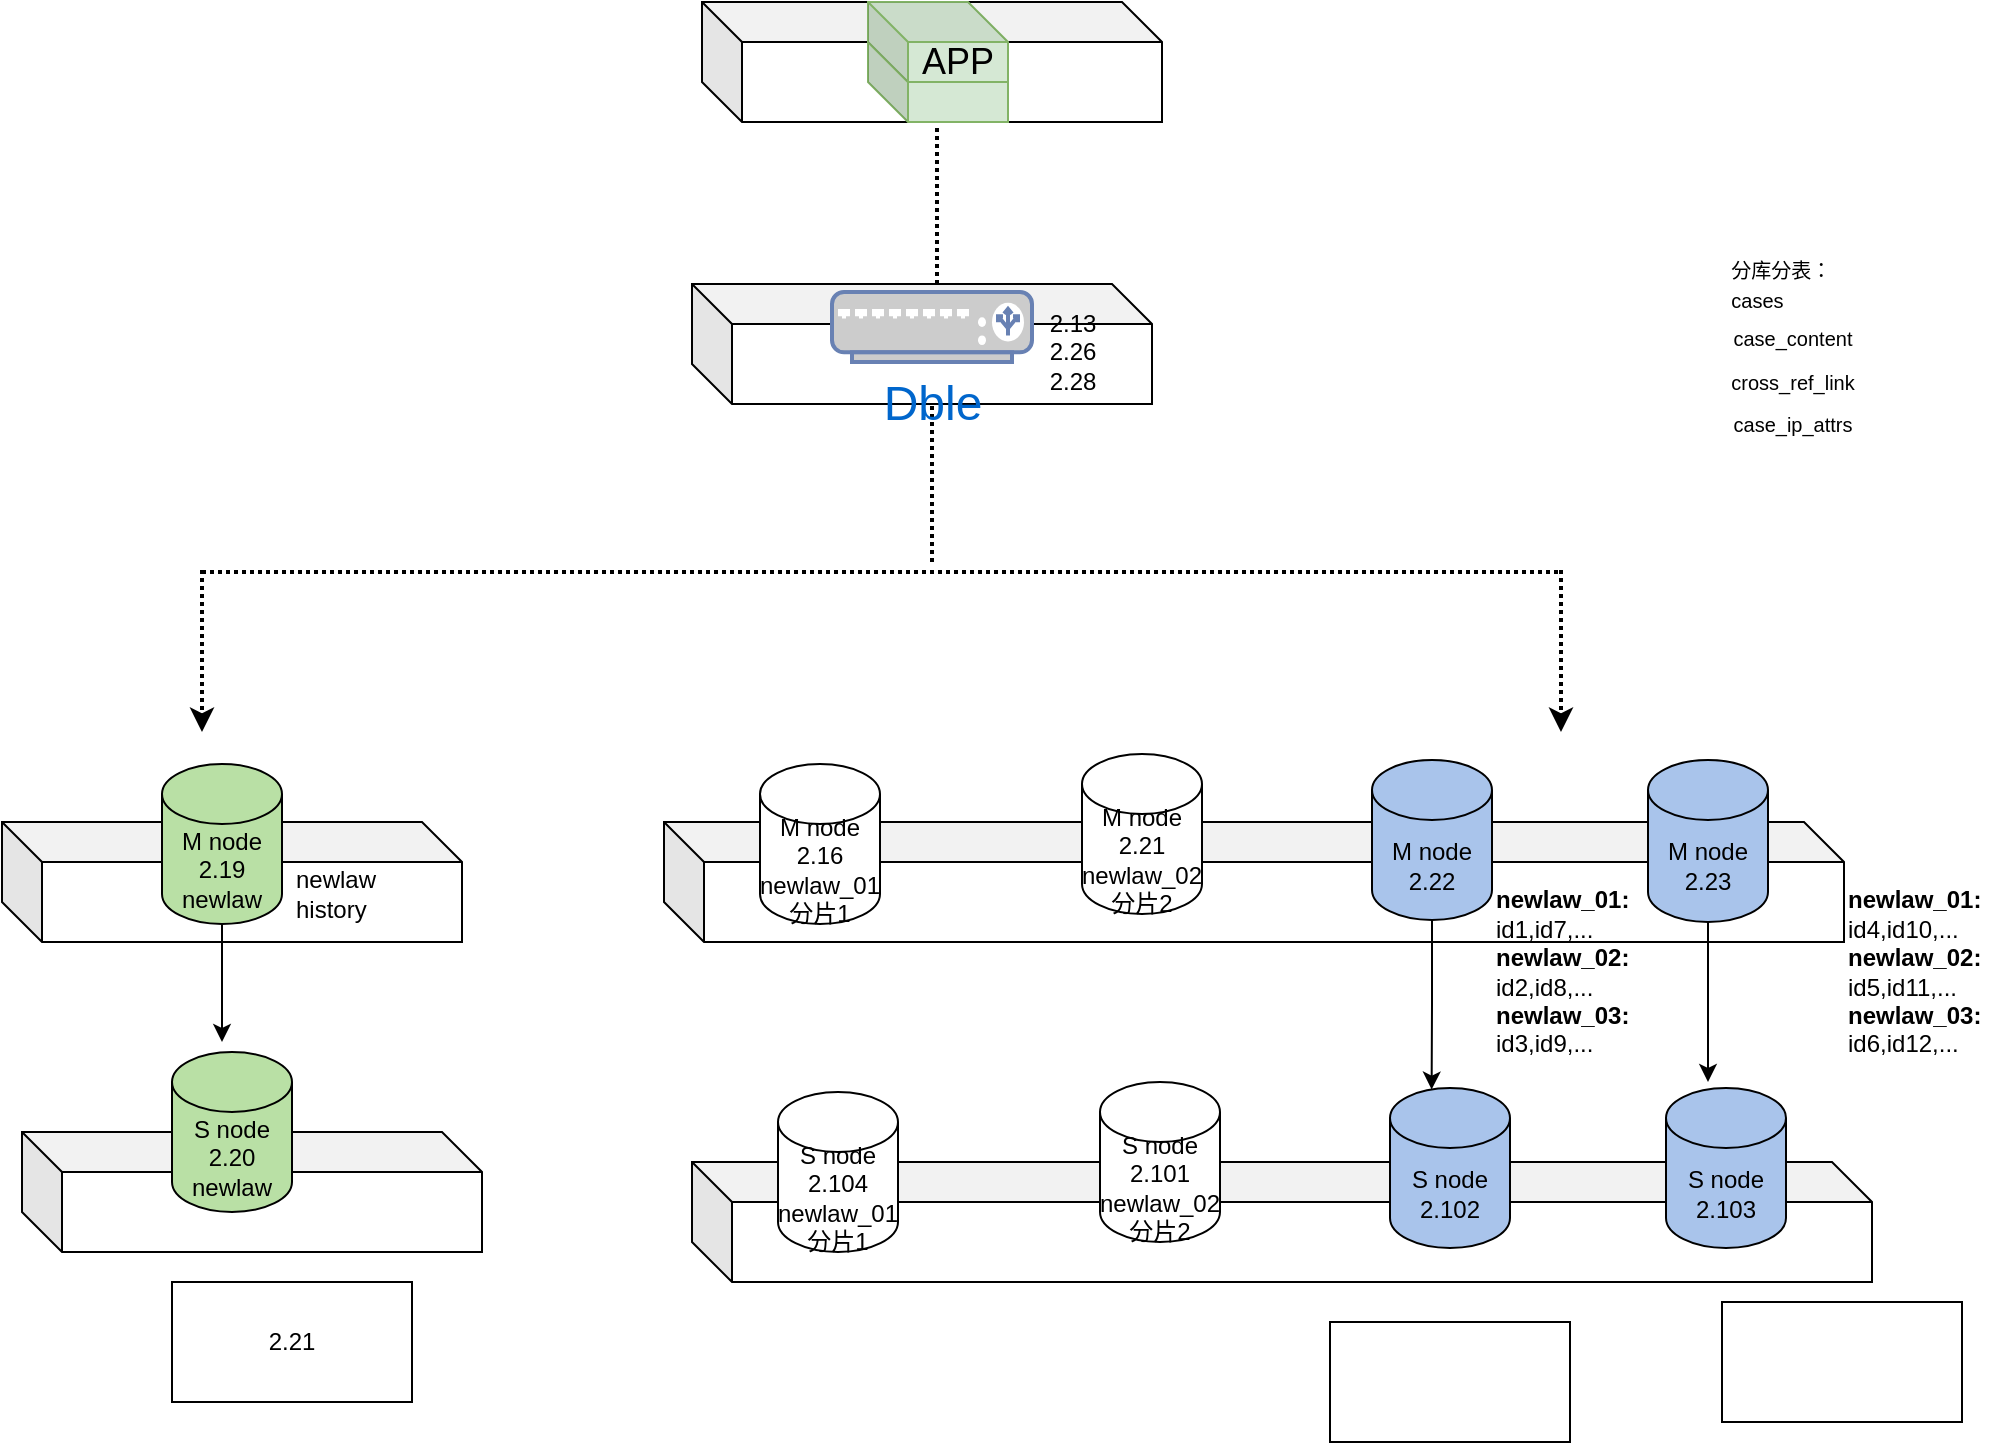 <mxfile version="18.0.6" type="github">
  <diagram id="j-rCefn72ytLqk8BoCXE" name="Page-1">
    <mxGraphModel dx="1258" dy="484" grid="1" gridSize="10" guides="1" tooltips="1" connect="1" arrows="1" fold="1" page="1" pageScale="1" pageWidth="1169" pageHeight="827" math="0" shadow="0">
      <root>
        <mxCell id="0" />
        <mxCell id="1" parent="0" />
        <mxCell id="BMvWIDHhbsveti_zvsIt-1" value="" style="shape=cube;whiteSpace=wrap;html=1;boundedLbl=1;backgroundOutline=1;darkOpacity=0.05;darkOpacity2=0.1;" parent="1" vertex="1">
          <mxGeometry x="431" y="530" width="590" height="60" as="geometry" />
        </mxCell>
        <mxCell id="BMvWIDHhbsveti_zvsIt-3" value="M node 2.21&lt;br&gt;newlaw_02&lt;br&gt;分片2" style="shape=cylinder3;whiteSpace=wrap;html=1;boundedLbl=1;backgroundOutline=1;size=15;" parent="1" vertex="1">
          <mxGeometry x="640" y="496" width="60" height="80" as="geometry" />
        </mxCell>
        <mxCell id="Rm1kZXsYe9PU0bUZ6z79-11" style="edgeStyle=orthogonalEdgeStyle;rounded=0;orthogonalLoop=1;jettySize=auto;html=1;exitX=0.5;exitY=1;exitDx=0;exitDy=0;exitPerimeter=0;entryX=0.347;entryY=0.01;entryDx=0;entryDy=0;entryPerimeter=0;" edge="1" parent="1" source="BMvWIDHhbsveti_zvsIt-4" target="BMvWIDHhbsveti_zvsIt-18">
          <mxGeometry relative="1" as="geometry" />
        </mxCell>
        <mxCell id="BMvWIDHhbsveti_zvsIt-4" value="M node 2.22" style="shape=cylinder3;whiteSpace=wrap;html=1;boundedLbl=1;backgroundOutline=1;size=15;fillColor=#A9C4EB;" parent="1" vertex="1">
          <mxGeometry x="785" y="499" width="60" height="80" as="geometry" />
        </mxCell>
        <mxCell id="Rm1kZXsYe9PU0bUZ6z79-12" style="edgeStyle=orthogonalEdgeStyle;rounded=0;orthogonalLoop=1;jettySize=auto;html=1;exitX=0.5;exitY=1;exitDx=0;exitDy=0;exitPerimeter=0;" edge="1" parent="1" source="BMvWIDHhbsveti_zvsIt-5">
          <mxGeometry relative="1" as="geometry">
            <mxPoint x="953" y="660" as="targetPoint" />
          </mxGeometry>
        </mxCell>
        <mxCell id="BMvWIDHhbsveti_zvsIt-5" value="M node 2.23" style="shape=cylinder3;whiteSpace=wrap;html=1;boundedLbl=1;backgroundOutline=1;size=15;fillColor=#A9C4EB;" parent="1" vertex="1">
          <mxGeometry x="923" y="499" width="60" height="81" as="geometry" />
        </mxCell>
        <mxCell id="BMvWIDHhbsveti_zvsIt-6" value="M node 2.16&lt;br&gt;newlaw_01&lt;br&gt;分片1" style="shape=cylinder3;whiteSpace=wrap;html=1;boundedLbl=1;backgroundOutline=1;size=15;" parent="1" vertex="1">
          <mxGeometry x="479" y="501" width="60" height="80" as="geometry" />
        </mxCell>
        <mxCell id="BMvWIDHhbsveti_zvsIt-7" value="" style="shape=cube;whiteSpace=wrap;html=1;boundedLbl=1;backgroundOutline=1;darkOpacity=0.05;darkOpacity2=0.1;" parent="1" vertex="1">
          <mxGeometry x="100" y="530" width="230" height="60" as="geometry" />
        </mxCell>
        <mxCell id="Rm1kZXsYe9PU0bUZ6z79-13" style="edgeStyle=orthogonalEdgeStyle;rounded=0;orthogonalLoop=1;jettySize=auto;html=1;exitX=0.5;exitY=1;exitDx=0;exitDy=0;exitPerimeter=0;" edge="1" parent="1" source="BMvWIDHhbsveti_zvsIt-8">
          <mxGeometry relative="1" as="geometry">
            <mxPoint x="210" y="640" as="targetPoint" />
          </mxGeometry>
        </mxCell>
        <mxCell id="BMvWIDHhbsveti_zvsIt-8" value="M node 2.19&lt;br&gt;newlaw" style="shape=cylinder3;whiteSpace=wrap;html=1;boundedLbl=1;backgroundOutline=1;size=15;fillColor=#B9E0A5;" parent="1" vertex="1">
          <mxGeometry x="180" y="501" width="60" height="80" as="geometry" />
        </mxCell>
        <mxCell id="BMvWIDHhbsveti_zvsIt-12" value="&lt;b&gt;newlaw_01:&lt;/b&gt;&lt;br&gt;id1,id7,...&lt;br&gt;&lt;b&gt;newlaw_02:&lt;/b&gt;&lt;br&gt;id2,id8,...&lt;br&gt;&lt;b&gt;newlaw_03:&lt;/b&gt;&lt;br&gt;id3,id9,..." style="text;html=1;resizable=0;autosize=1;align=left;verticalAlign=middle;points=[];fillColor=none;strokeColor=none;rounded=0;" parent="1" vertex="1">
          <mxGeometry x="845" y="560" width="80" height="90" as="geometry" />
        </mxCell>
        <mxCell id="BMvWIDHhbsveti_zvsIt-13" value="&lt;b&gt;newlaw_01:&lt;/b&gt;&lt;br&gt;id4,id10,...&lt;br&gt;&lt;b&gt;newlaw_02:&lt;br&gt;&lt;/b&gt;id5,id11,...&lt;br&gt;&lt;b&gt;newlaw_03:&lt;br&gt;&lt;/b&gt;id6,id12,..." style="text;html=1;resizable=0;autosize=1;align=left;verticalAlign=middle;points=[];fillColor=none;strokeColor=none;rounded=0;" parent="1" vertex="1">
          <mxGeometry x="1021" y="560" width="80" height="90" as="geometry" />
        </mxCell>
        <mxCell id="BMvWIDHhbsveti_zvsIt-14" value="" style="shape=cube;whiteSpace=wrap;html=1;boundedLbl=1;backgroundOutline=1;darkOpacity=0.05;darkOpacity2=0.1;" parent="1" vertex="1">
          <mxGeometry x="110" y="685" width="230" height="60" as="geometry" />
        </mxCell>
        <mxCell id="BMvWIDHhbsveti_zvsIt-15" value="S node 2.20&lt;br&gt;newlaw" style="shape=cylinder3;whiteSpace=wrap;html=1;boundedLbl=1;backgroundOutline=1;size=15;fillColor=#B9E0A5;" parent="1" vertex="1">
          <mxGeometry x="185" y="645" width="60" height="80" as="geometry" />
        </mxCell>
        <mxCell id="BMvWIDHhbsveti_zvsIt-16" value="" style="shape=cube;whiteSpace=wrap;html=1;boundedLbl=1;backgroundOutline=1;darkOpacity=0.05;darkOpacity2=0.1;" parent="1" vertex="1">
          <mxGeometry x="445" y="700" width="590" height="60" as="geometry" />
        </mxCell>
        <mxCell id="BMvWIDHhbsveti_zvsIt-17" value="S node 2.101&lt;br&gt;newlaw_02&lt;br&gt;分片2" style="shape=cylinder3;whiteSpace=wrap;html=1;boundedLbl=1;backgroundOutline=1;size=15;" parent="1" vertex="1">
          <mxGeometry x="649" y="660" width="60" height="80" as="geometry" />
        </mxCell>
        <mxCell id="BMvWIDHhbsveti_zvsIt-18" value="S node 2.102" style="shape=cylinder3;whiteSpace=wrap;html=1;boundedLbl=1;backgroundOutline=1;size=15;fillColor=#A9C4EB;" parent="1" vertex="1">
          <mxGeometry x="794" y="663" width="60" height="80" as="geometry" />
        </mxCell>
        <mxCell id="BMvWIDHhbsveti_zvsIt-19" value="S node 2.103" style="shape=cylinder3;whiteSpace=wrap;html=1;boundedLbl=1;backgroundOutline=1;size=15;fillColor=#A9C4EB;" parent="1" vertex="1">
          <mxGeometry x="932" y="663" width="60" height="80" as="geometry" />
        </mxCell>
        <mxCell id="BMvWIDHhbsveti_zvsIt-20" value="S node 2.104&lt;br&gt;newlaw_01&lt;br&gt;分片1" style="shape=cylinder3;whiteSpace=wrap;html=1;boundedLbl=1;backgroundOutline=1;size=15;" parent="1" vertex="1">
          <mxGeometry x="488" y="665" width="60" height="80" as="geometry" />
        </mxCell>
        <mxCell id="BMvWIDHhbsveti_zvsIt-21" value="" style="endArrow=none;html=1;rounded=0;dashed=1;strokeWidth=2;dashPattern=1 1;" parent="1" edge="1">
          <mxGeometry width="50" height="50" relative="1" as="geometry">
            <mxPoint x="200" y="405" as="sourcePoint" />
            <mxPoint x="880" y="405" as="targetPoint" />
          </mxGeometry>
        </mxCell>
        <mxCell id="BMvWIDHhbsveti_zvsIt-22" value="" style="endArrow=classic;html=1;rounded=0;strokeWidth=2;dashed=1;dashPattern=1 1;" parent="1" edge="1">
          <mxGeometry width="50" height="50" relative="1" as="geometry">
            <mxPoint x="200" y="404" as="sourcePoint" />
            <mxPoint x="200" y="485" as="targetPoint" />
          </mxGeometry>
        </mxCell>
        <mxCell id="BMvWIDHhbsveti_zvsIt-23" value="" style="endArrow=classic;html=1;rounded=0;strokeWidth=2;dashed=1;dashPattern=1 1;" parent="1" edge="1">
          <mxGeometry width="50" height="50" relative="1" as="geometry">
            <mxPoint x="879.5" y="404" as="sourcePoint" />
            <mxPoint x="879.5" y="485" as="targetPoint" />
          </mxGeometry>
        </mxCell>
        <mxCell id="BMvWIDHhbsveti_zvsIt-24" value="" style="shape=cube;whiteSpace=wrap;html=1;boundedLbl=1;backgroundOutline=1;darkOpacity=0.05;darkOpacity2=0.1;" parent="1" vertex="1">
          <mxGeometry x="445" y="261" width="230" height="60" as="geometry" />
        </mxCell>
        <mxCell id="BMvWIDHhbsveti_zvsIt-32" value="" style="shape=cube;whiteSpace=wrap;html=1;boundedLbl=1;backgroundOutline=1;darkOpacity=0.05;darkOpacity2=0.1;" parent="1" vertex="1">
          <mxGeometry x="450" y="120" width="230" height="60" as="geometry" />
        </mxCell>
        <mxCell id="BMvWIDHhbsveti_zvsIt-35" value="" style="shape=cube;whiteSpace=wrap;html=1;boundedLbl=1;backgroundOutline=1;darkOpacity=0.05;darkOpacity2=0.1;fillColor=#d5e8d4;strokeColor=#82b366;" parent="1" vertex="1">
          <mxGeometry x="533" y="140" width="70" height="40" as="geometry" />
        </mxCell>
        <mxCell id="BMvWIDHhbsveti_zvsIt-36" value="&lt;font style=&quot;font-size: 18px&quot;&gt;APP&lt;/font&gt;" style="shape=cube;whiteSpace=wrap;html=1;boundedLbl=1;backgroundOutline=1;darkOpacity=0.05;darkOpacity2=0.1;fillColor=#d5e8d4;strokeColor=#82b366;" parent="1" vertex="1">
          <mxGeometry x="533" y="120" width="70" height="40" as="geometry" />
        </mxCell>
        <mxCell id="BMvWIDHhbsveti_zvsIt-37" value="" style="endArrow=none;dashed=1;html=1;dashPattern=1 1;strokeWidth=2;rounded=0;fontSize=18;fontColor=#000000;" parent="1" edge="1">
          <mxGeometry width="50" height="50" relative="1" as="geometry">
            <mxPoint x="565" y="400" as="sourcePoint" />
            <mxPoint x="565" y="321" as="targetPoint" />
          </mxGeometry>
        </mxCell>
        <mxCell id="BMvWIDHhbsveti_zvsIt-38" value="" style="endArrow=none;dashed=1;html=1;dashPattern=1 1;strokeWidth=2;rounded=0;fontSize=18;fontColor=#000000;" parent="1" edge="1">
          <mxGeometry width="50" height="50" relative="1" as="geometry">
            <mxPoint x="567.5" y="261" as="sourcePoint" />
            <mxPoint x="567.5" y="182" as="targetPoint" />
          </mxGeometry>
        </mxCell>
        <mxCell id="BMvWIDHhbsveti_zvsIt-39" value="&lt;div style=&quot;text-align: left&quot;&gt;&lt;span style=&quot;font-size: 10px&quot;&gt;分库分表：&lt;/span&gt;&lt;/div&gt;&lt;font style=&quot;font-size: 10px&quot;&gt;&lt;div style=&quot;text-align: left&quot;&gt;&lt;span&gt;cases&lt;/span&gt;&lt;/div&gt;case_content&lt;br style=&quot;font-size: 10px&quot;&gt;cross_ref_link&lt;br&gt;case_ip_attrs&lt;br&gt;&lt;/font&gt;" style="text;html=1;resizable=0;autosize=1;align=center;verticalAlign=middle;points=[];fillColor=none;strokeColor=none;rounded=0;fontSize=18;fontColor=#000000;" parent="1" vertex="1">
          <mxGeometry x="950" y="231" width="90" height="120" as="geometry" />
        </mxCell>
        <mxCell id="gy2y5vexmjJmt5THN5rL-1" value="&lt;font style=&quot;font-size: 24px&quot;&gt;Dble&lt;/font&gt;" style="fontColor=#0066CC;verticalAlign=top;verticalLabelPosition=bottom;labelPosition=center;align=center;html=1;outlineConnect=0;fillColor=#CCCCCC;strokeColor=#6881B3;gradientColor=none;gradientDirection=north;strokeWidth=2;shape=mxgraph.networks.load_balancer;" parent="1" vertex="1">
          <mxGeometry x="515" y="265" width="100" height="35" as="geometry" />
        </mxCell>
        <mxCell id="gy2y5vexmjJmt5THN5rL-3" value="2.13&lt;br&gt;2.26&lt;br&gt;2.28" style="text;html=1;resizable=0;autosize=1;align=center;verticalAlign=middle;points=[];fillColor=none;strokeColor=none;rounded=0;fontSize=12;" parent="1" vertex="1">
          <mxGeometry x="615" y="270" width="40" height="50" as="geometry" />
        </mxCell>
        <mxCell id="Rm1kZXsYe9PU0bUZ6z79-1" value="newlaw&lt;br&gt;history" style="text;html=1;resizable=0;autosize=1;align=left;verticalAlign=middle;points=[];fillColor=none;strokeColor=none;rounded=0;" vertex="1" parent="1">
          <mxGeometry x="245" y="551" width="60" height="30" as="geometry" />
        </mxCell>
        <mxCell id="Rm1kZXsYe9PU0bUZ6z79-14" value="2.21" style="rounded=0;whiteSpace=wrap;html=1;" vertex="1" parent="1">
          <mxGeometry x="185" y="760" width="120" height="60" as="geometry" />
        </mxCell>
        <mxCell id="Rm1kZXsYe9PU0bUZ6z79-16" value="" style="rounded=0;whiteSpace=wrap;html=1;" vertex="1" parent="1">
          <mxGeometry x="764" y="780" width="120" height="60" as="geometry" />
        </mxCell>
        <mxCell id="Rm1kZXsYe9PU0bUZ6z79-17" value="" style="rounded=0;whiteSpace=wrap;html=1;" vertex="1" parent="1">
          <mxGeometry x="960" y="770" width="120" height="60" as="geometry" />
        </mxCell>
      </root>
    </mxGraphModel>
  </diagram>
</mxfile>
